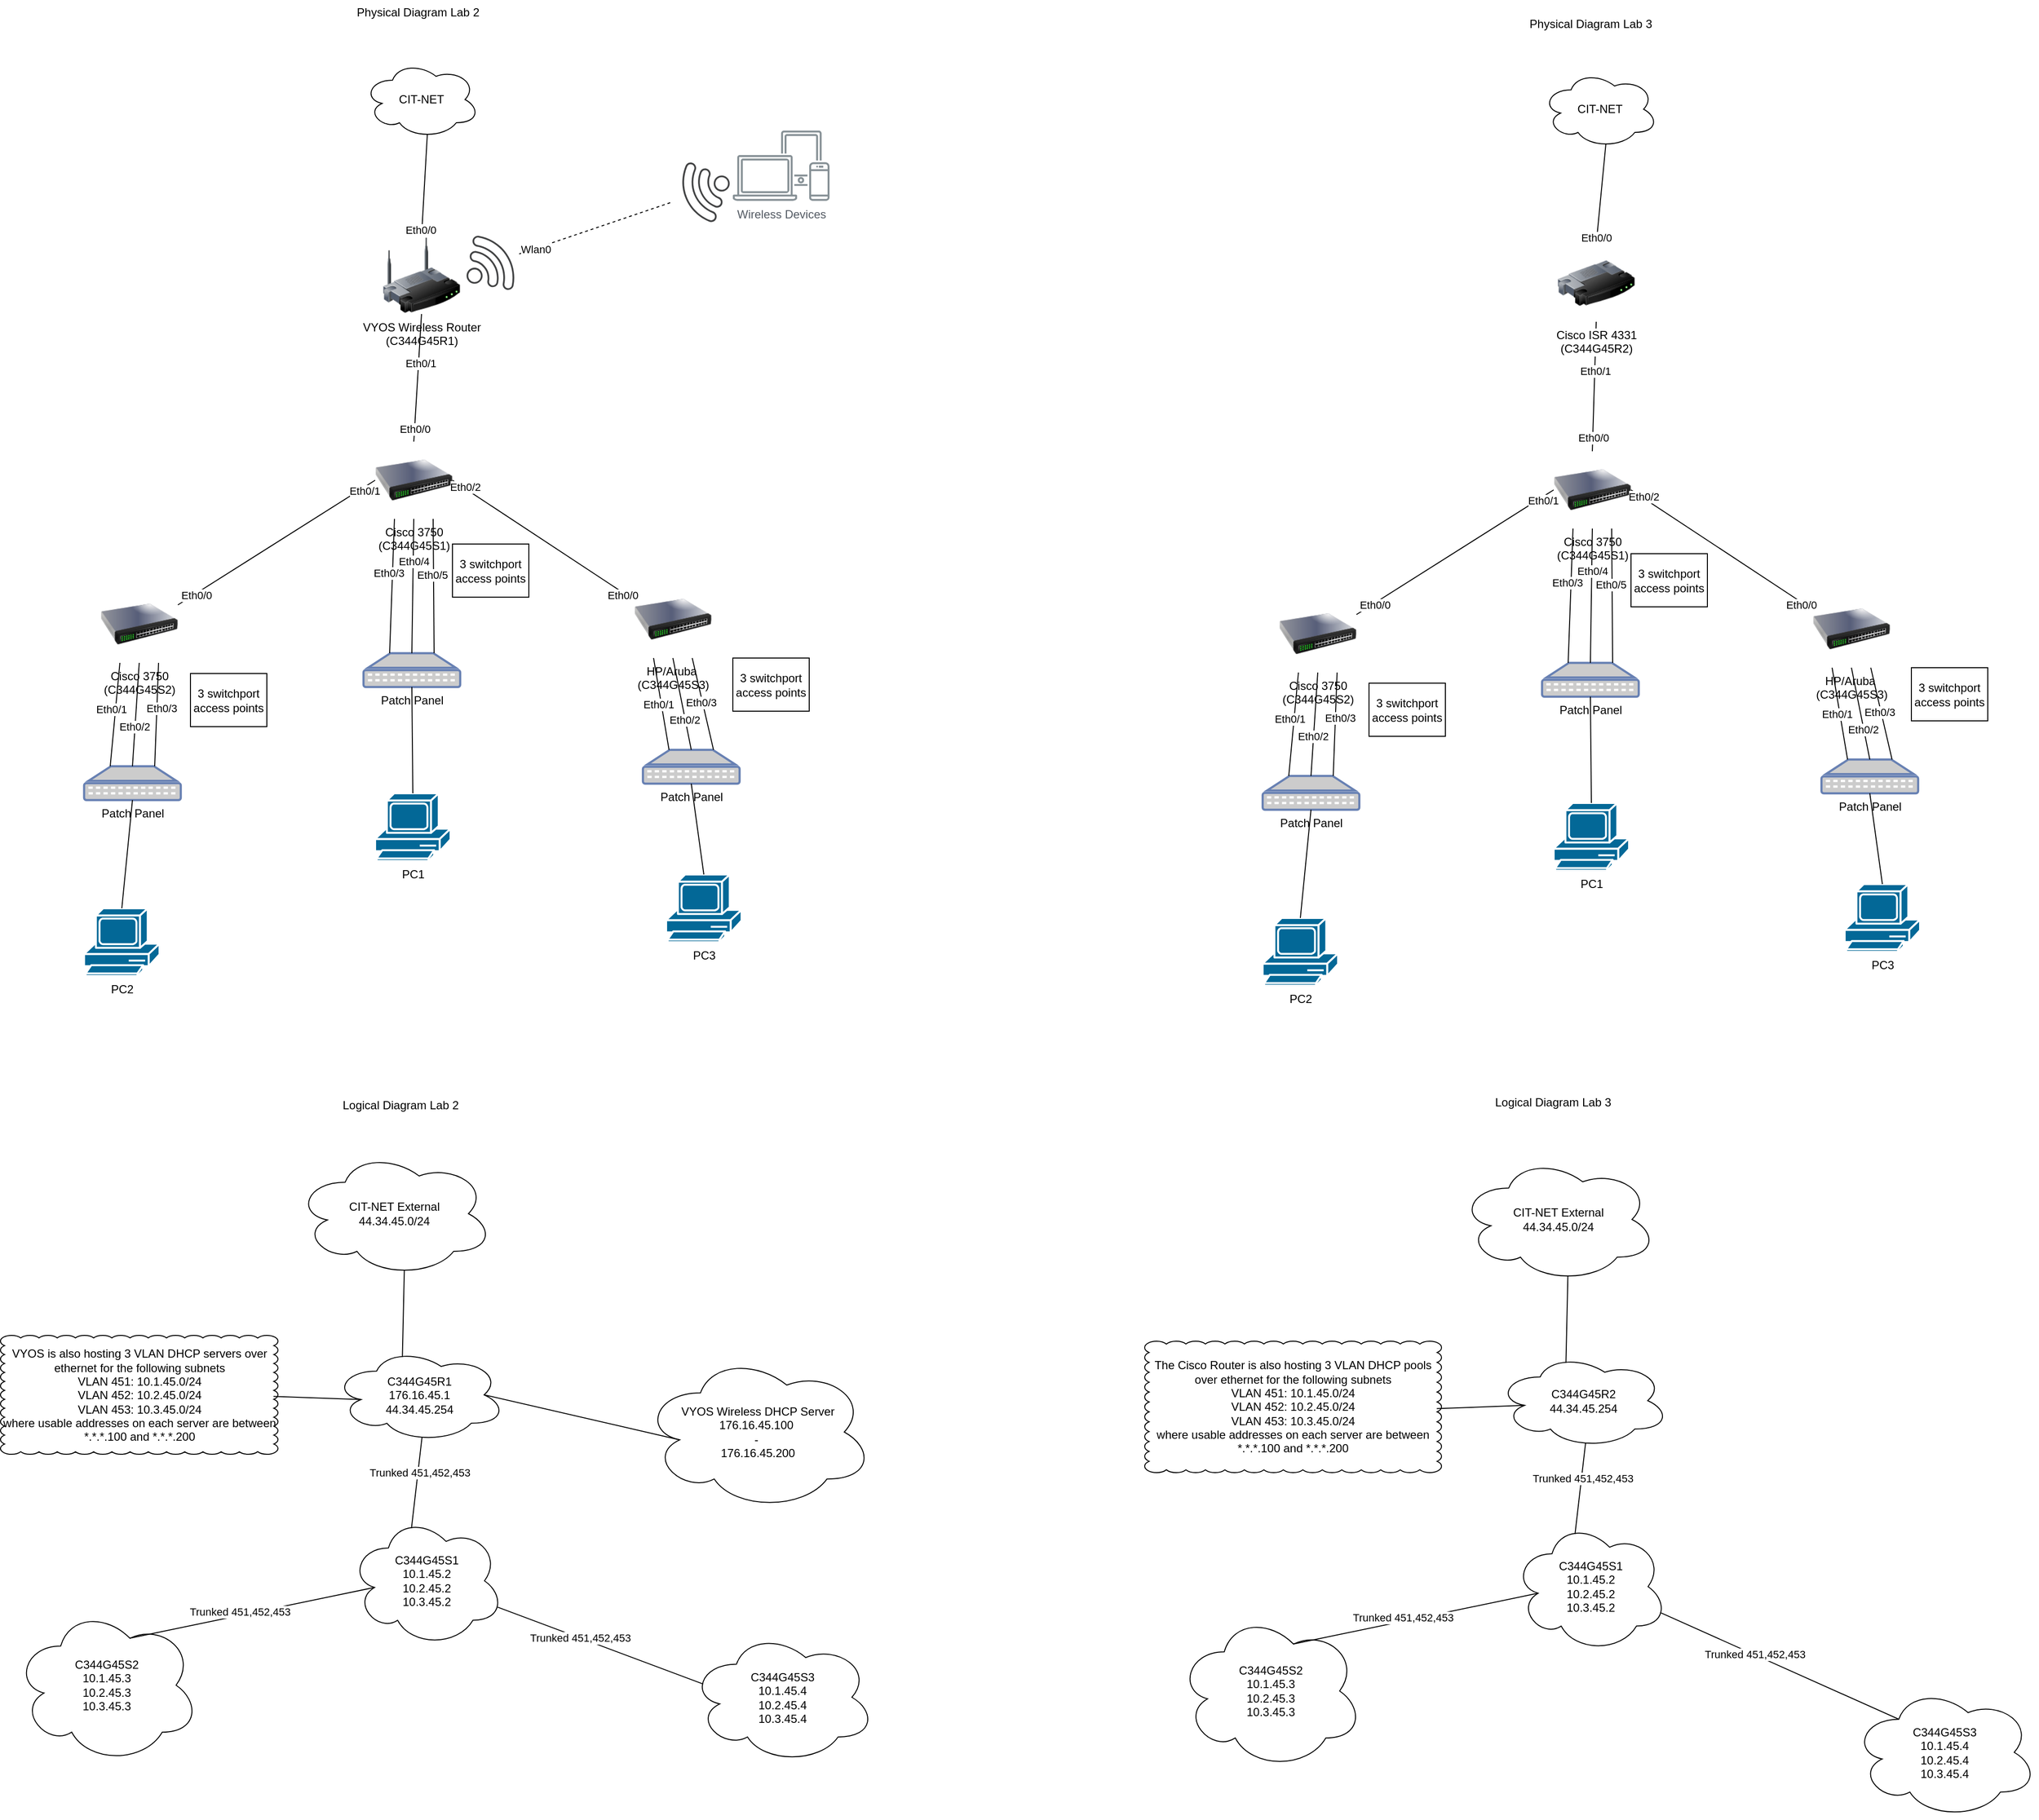 <mxfile version="26.0.16">
  <diagram name="Page-1" id="vCJ1SuQY2YfiyzVbhze-">
    <mxGraphModel dx="1510" dy="1059" grid="0" gridSize="10" guides="1" tooltips="1" connect="1" arrows="1" fold="1" page="0" pageScale="1" pageWidth="850" pageHeight="1100" math="0" shadow="0">
      <root>
        <mxCell id="0" />
        <mxCell id="1" parent="0" />
        <mxCell id="ZiVLXB9md4UKHXkuWraJ-1" value="Cisco 3750&lt;div&gt;(C344G45S2)&lt;/div&gt;" style="image;html=1;image=img/lib/clip_art/networking/Switch_128x128.png" vertex="1" parent="1">
          <mxGeometry x="-52" y="319" width="80" height="80" as="geometry" />
        </mxCell>
        <mxCell id="ZiVLXB9md4UKHXkuWraJ-2" value="HP/Aruba&amp;nbsp;&lt;div&gt;(C344G45S3)&lt;/div&gt;" style="image;html=1;image=img/lib/clip_art/networking/Switch_128x128.png" vertex="1" parent="1">
          <mxGeometry x="500" y="314" width="80" height="80" as="geometry" />
        </mxCell>
        <mxCell id="ZiVLXB9md4UKHXkuWraJ-3" value="Cisco 3750&lt;div&gt;(C344G45S1)&lt;/div&gt;" style="image;html=1;image=img/lib/clip_art/networking/Switch_128x128.png" vertex="1" parent="1">
          <mxGeometry x="232" y="170" width="80" height="80" as="geometry" />
        </mxCell>
        <mxCell id="ZiVLXB9md4UKHXkuWraJ-4" value="VYOS Wireless Router&lt;div&gt;(C344G45R1)&lt;/div&gt;" style="image;html=1;image=img/lib/clip_art/networking/Wireless_Router_128x128.png" vertex="1" parent="1">
          <mxGeometry x="240" y="-42" width="80" height="80" as="geometry" />
        </mxCell>
        <mxCell id="ZiVLXB9md4UKHXkuWraJ-5" value="CIT-NET" style="ellipse;shape=cloud;whiteSpace=wrap;html=1;" vertex="1" parent="1">
          <mxGeometry x="220" y="-224" width="120" height="80" as="geometry" />
        </mxCell>
        <mxCell id="ZiVLXB9md4UKHXkuWraJ-7" value="" style="endArrow=none;html=1;rounded=0;entryX=0.5;entryY=1;entryDx=0;entryDy=0;exitX=0.5;exitY=0;exitDx=0;exitDy=0;" edge="1" parent="1" source="ZiVLXB9md4UKHXkuWraJ-3" target="ZiVLXB9md4UKHXkuWraJ-4">
          <mxGeometry width="50" height="50" relative="1" as="geometry">
            <mxPoint x="198" y="247" as="sourcePoint" />
            <mxPoint x="248" y="197" as="targetPoint" />
          </mxGeometry>
        </mxCell>
        <mxCell id="ZiVLXB9md4UKHXkuWraJ-12" value="Eth0/1" style="edgeLabel;html=1;align=center;verticalAlign=middle;resizable=0;points=[];" vertex="1" connectable="0" parent="ZiVLXB9md4UKHXkuWraJ-7">
          <mxGeometry x="0.612" y="1" relative="1" as="geometry">
            <mxPoint x="1" y="25" as="offset" />
          </mxGeometry>
        </mxCell>
        <mxCell id="ZiVLXB9md4UKHXkuWraJ-15" value="Eth0/0" style="edgeLabel;html=1;align=center;verticalAlign=middle;resizable=0;points=[];" vertex="1" connectable="0" parent="ZiVLXB9md4UKHXkuWraJ-7">
          <mxGeometry x="-0.793" relative="1" as="geometry">
            <mxPoint as="offset" />
          </mxGeometry>
        </mxCell>
        <mxCell id="ZiVLXB9md4UKHXkuWraJ-9" value="" style="endArrow=none;html=1;rounded=0;entryX=0.55;entryY=0.95;entryDx=0;entryDy=0;entryPerimeter=0;exitX=0.5;exitY=0;exitDx=0;exitDy=0;" edge="1" parent="1" source="ZiVLXB9md4UKHXkuWraJ-4" target="ZiVLXB9md4UKHXkuWraJ-5">
          <mxGeometry width="50" height="50" relative="1" as="geometry">
            <mxPoint x="227" y="-98" as="sourcePoint" />
            <mxPoint x="277" y="-148" as="targetPoint" />
          </mxGeometry>
        </mxCell>
        <mxCell id="ZiVLXB9md4UKHXkuWraJ-11" value="Eth0/0" style="edgeLabel;html=1;align=center;verticalAlign=middle;resizable=0;points=[];" vertex="1" connectable="0" parent="ZiVLXB9md4UKHXkuWraJ-9">
          <mxGeometry x="-0.743" y="3" relative="1" as="geometry">
            <mxPoint x="1" y="6" as="offset" />
          </mxGeometry>
        </mxCell>
        <mxCell id="ZiVLXB9md4UKHXkuWraJ-13" value="" style="endArrow=none;html=1;rounded=0;exitX=1;exitY=0.25;exitDx=0;exitDy=0;entryX=0;entryY=0.5;entryDx=0;entryDy=0;" edge="1" parent="1" source="ZiVLXB9md4UKHXkuWraJ-1" target="ZiVLXB9md4UKHXkuWraJ-3">
          <mxGeometry width="50" height="50" relative="1" as="geometry">
            <mxPoint x="198" y="276" as="sourcePoint" />
            <mxPoint x="166" y="236" as="targetPoint" />
          </mxGeometry>
        </mxCell>
        <mxCell id="ZiVLXB9md4UKHXkuWraJ-16" value="Eth0/1" style="edgeLabel;html=1;align=center;verticalAlign=middle;resizable=0;points=[];" vertex="1" connectable="0" parent="ZiVLXB9md4UKHXkuWraJ-13">
          <mxGeometry x="0.871" y="-3" relative="1" as="geometry">
            <mxPoint as="offset" />
          </mxGeometry>
        </mxCell>
        <mxCell id="ZiVLXB9md4UKHXkuWraJ-18" value="Eth0/0" style="edgeLabel;html=1;align=center;verticalAlign=middle;resizable=0;points=[];" vertex="1" connectable="0" parent="ZiVLXB9md4UKHXkuWraJ-13">
          <mxGeometry x="-0.821" y="-1" relative="1" as="geometry">
            <mxPoint as="offset" />
          </mxGeometry>
        </mxCell>
        <mxCell id="ZiVLXB9md4UKHXkuWraJ-14" value="" style="endArrow=none;html=1;rounded=0;exitX=1;exitY=0.5;exitDx=0;exitDy=0;entryX=0;entryY=0.25;entryDx=0;entryDy=0;" edge="1" parent="1" source="ZiVLXB9md4UKHXkuWraJ-3" target="ZiVLXB9md4UKHXkuWraJ-2">
          <mxGeometry width="50" height="50" relative="1" as="geometry">
            <mxPoint x="423" y="329" as="sourcePoint" />
            <mxPoint x="473" y="279" as="targetPoint" />
          </mxGeometry>
        </mxCell>
        <mxCell id="ZiVLXB9md4UKHXkuWraJ-17" value="Eth0/2" style="edgeLabel;html=1;align=center;verticalAlign=middle;resizable=0;points=[];" vertex="1" connectable="0" parent="ZiVLXB9md4UKHXkuWraJ-14">
          <mxGeometry x="-0.87" y="1" relative="1" as="geometry">
            <mxPoint as="offset" />
          </mxGeometry>
        </mxCell>
        <mxCell id="ZiVLXB9md4UKHXkuWraJ-19" value="Eth0/0" style="edgeLabel;html=1;align=center;verticalAlign=middle;resizable=0;points=[];" vertex="1" connectable="0" parent="ZiVLXB9md4UKHXkuWraJ-14">
          <mxGeometry x="0.889" y="-3" relative="1" as="geometry">
            <mxPoint y="-1" as="offset" />
          </mxGeometry>
        </mxCell>
        <mxCell id="ZiVLXB9md4UKHXkuWraJ-20" value="PC1" style="shape=mxgraph.cisco.computers_and_peripherals.pc;html=1;pointerEvents=1;dashed=0;fillColor=#036897;strokeColor=#ffffff;strokeWidth=2;verticalLabelPosition=bottom;verticalAlign=top;align=center;outlineConnect=0;" vertex="1" parent="1">
          <mxGeometry x="232" y="534" width="78" height="70" as="geometry" />
        </mxCell>
        <mxCell id="ZiVLXB9md4UKHXkuWraJ-21" value="PC2" style="shape=mxgraph.cisco.computers_and_peripherals.pc;html=1;pointerEvents=1;dashed=0;fillColor=#036897;strokeColor=#ffffff;strokeWidth=2;verticalLabelPosition=bottom;verticalAlign=top;align=center;outlineConnect=0;" vertex="1" parent="1">
          <mxGeometry x="-69" y="653" width="78" height="70" as="geometry" />
        </mxCell>
        <mxCell id="ZiVLXB9md4UKHXkuWraJ-22" value="PC3" style="shape=mxgraph.cisco.computers_and_peripherals.pc;html=1;pointerEvents=1;dashed=0;fillColor=#036897;strokeColor=#ffffff;strokeWidth=2;verticalLabelPosition=bottom;verticalAlign=top;align=center;outlineConnect=0;" vertex="1" parent="1">
          <mxGeometry x="533" y="618" width="78" height="70" as="geometry" />
        </mxCell>
        <mxCell id="ZiVLXB9md4UKHXkuWraJ-30" value="Wireless Devices" style="sketch=0;outlineConnect=0;gradientColor=none;fontColor=#545B64;strokeColor=none;fillColor=#879196;dashed=0;verticalLabelPosition=bottom;verticalAlign=top;align=center;html=1;fontSize=12;fontStyle=0;aspect=fixed;shape=mxgraph.aws4.illustration_devices;pointerEvents=1" vertex="1" parent="1">
          <mxGeometry x="602" y="-152" width="100" height="73" as="geometry" />
        </mxCell>
        <mxCell id="ZiVLXB9md4UKHXkuWraJ-32" value="" style="sketch=0;pointerEvents=1;shadow=0;dashed=0;html=1;strokeColor=none;fillColor=#434445;aspect=fixed;labelPosition=center;verticalLabelPosition=bottom;verticalAlign=top;align=center;outlineConnect=0;shape=mxgraph.vvd.wi_fi;rotation=10;" vertex="1" parent="1">
          <mxGeometry x="329" y="-40" width="50" height="50" as="geometry" />
        </mxCell>
        <mxCell id="ZiVLXB9md4UKHXkuWraJ-34" value="" style="sketch=0;pointerEvents=1;shadow=0;dashed=0;html=1;strokeColor=none;fillColor=#434445;aspect=fixed;labelPosition=center;verticalLabelPosition=bottom;verticalAlign=top;align=center;outlineConnect=0;shape=mxgraph.vvd.wi_fi;rotation=-158;" vertex="1" parent="1">
          <mxGeometry x="544" y="-113" width="50" height="50" as="geometry" />
        </mxCell>
        <mxCell id="ZiVLXB9md4UKHXkuWraJ-35" value="" style="endArrow=none;dashed=1;html=1;rounded=0;" edge="1" parent="1" source="ZiVLXB9md4UKHXkuWraJ-32" target="ZiVLXB9md4UKHXkuWraJ-34">
          <mxGeometry width="50" height="50" relative="1" as="geometry">
            <mxPoint x="430" y="18" as="sourcePoint" />
            <mxPoint x="480" y="-32" as="targetPoint" />
          </mxGeometry>
        </mxCell>
        <mxCell id="ZiVLXB9md4UKHXkuWraJ-36" value="Wlan0" style="edgeLabel;html=1;align=center;verticalAlign=middle;resizable=0;points=[];" vertex="1" connectable="0" parent="ZiVLXB9md4UKHXkuWraJ-35">
          <mxGeometry x="-0.669" y="-4" relative="1" as="geometry">
            <mxPoint x="-11" as="offset" />
          </mxGeometry>
        </mxCell>
        <mxCell id="ZiVLXB9md4UKHXkuWraJ-71" value="Physical Diagram Lab 2" style="text;html=1;align=center;verticalAlign=middle;resizable=0;points=[];autosize=1;strokeColor=none;fillColor=none;" vertex="1" parent="1">
          <mxGeometry x="203" y="-287" width="145" height="26" as="geometry" />
        </mxCell>
        <mxCell id="ZiVLXB9md4UKHXkuWraJ-73" value="Logical Diagram Lab 2" style="text;html=1;align=center;verticalAlign=middle;resizable=0;points=[];autosize=1;strokeColor=none;fillColor=none;" vertex="1" parent="1">
          <mxGeometry x="189" y="844" width="138" height="26" as="geometry" />
        </mxCell>
        <mxCell id="ZiVLXB9md4UKHXkuWraJ-74" value="Logical Diagram Lab 3" style="text;html=1;align=center;verticalAlign=middle;resizable=0;points=[];autosize=1;strokeColor=none;fillColor=none;" vertex="1" parent="1">
          <mxGeometry x="1381" y="841" width="138" height="26" as="geometry" />
        </mxCell>
        <mxCell id="ZiVLXB9md4UKHXkuWraJ-75" value="CIT-NET External&lt;div&gt;44.34.45.0/24&lt;/div&gt;" style="ellipse;shape=cloud;whiteSpace=wrap;html=1;" vertex="1" parent="1">
          <mxGeometry x="150" y="904" width="204" height="130" as="geometry" />
        </mxCell>
        <mxCell id="ZiVLXB9md4UKHXkuWraJ-76" value="C344G45R1&lt;br&gt;&lt;div&gt;176.16.45.1&lt;/div&gt;&lt;div&gt;44.34.45.254&lt;/div&gt;" style="ellipse;shape=cloud;whiteSpace=wrap;html=1;" vertex="1" parent="1">
          <mxGeometry x="189" y="1107.5" width="178" height="98" as="geometry" />
        </mxCell>
        <mxCell id="ZiVLXB9md4UKHXkuWraJ-78" value="" style="endArrow=none;html=1;rounded=0;entryX=0.55;entryY=0.95;entryDx=0;entryDy=0;entryPerimeter=0;exitX=0.4;exitY=0.1;exitDx=0;exitDy=0;exitPerimeter=0;" edge="1" parent="1" source="ZiVLXB9md4UKHXkuWraJ-76" target="ZiVLXB9md4UKHXkuWraJ-75">
          <mxGeometry width="50" height="50" relative="1" as="geometry">
            <mxPoint x="293" y="1183" as="sourcePoint" />
            <mxPoint x="343" y="1133" as="targetPoint" />
          </mxGeometry>
        </mxCell>
        <mxCell id="ZiVLXB9md4UKHXkuWraJ-79" value="VYOS Wireless DHCP Server&lt;div&gt;176.16.45.100&amp;nbsp;&lt;/div&gt;&lt;div&gt;-&amp;nbsp;&lt;/div&gt;&lt;div&gt;176.16.45.200&lt;/div&gt;" style="ellipse;shape=cloud;whiteSpace=wrap;html=1;" vertex="1" parent="1">
          <mxGeometry x="509" y="1114" width="238" height="162" as="geometry" />
        </mxCell>
        <mxCell id="ZiVLXB9md4UKHXkuWraJ-80" value="" style="endArrow=none;html=1;rounded=0;entryX=0.16;entryY=0.55;entryDx=0;entryDy=0;entryPerimeter=0;exitX=0.875;exitY=0.5;exitDx=0;exitDy=0;exitPerimeter=0;" edge="1" parent="1" source="ZiVLXB9md4UKHXkuWraJ-76" target="ZiVLXB9md4UKHXkuWraJ-79">
          <mxGeometry width="50" height="50" relative="1" as="geometry">
            <mxPoint x="293" y="1210" as="sourcePoint" />
            <mxPoint x="343" y="1160" as="targetPoint" />
          </mxGeometry>
        </mxCell>
        <mxCell id="ZiVLXB9md4UKHXkuWraJ-82" value="C344G45S2&lt;div&gt;&lt;div&gt;10.1.45.3&lt;/div&gt;&lt;div&gt;10.2.45.3&lt;/div&gt;&lt;div&gt;10.3.45.3&lt;/div&gt;&lt;/div&gt;" style="ellipse;shape=cloud;whiteSpace=wrap;html=1;" vertex="1" parent="1">
          <mxGeometry x="-141" y="1376" width="191" height="162" as="geometry" />
        </mxCell>
        <mxCell id="ZiVLXB9md4UKHXkuWraJ-83" value="C344G45S1&lt;div&gt;10.1.45.2&lt;/div&gt;&lt;div&gt;10.2.45.2&lt;/div&gt;&lt;div&gt;10.3.45.2&lt;/div&gt;" style="ellipse;shape=cloud;whiteSpace=wrap;html=1;" vertex="1" parent="1">
          <mxGeometry x="206" y="1281" width="159" height="136" as="geometry" />
        </mxCell>
        <mxCell id="ZiVLXB9md4UKHXkuWraJ-84" value="C344G45S3&lt;div&gt;&lt;div&gt;10.1.45.4&lt;/div&gt;&lt;div&gt;10.2.45.4&lt;/div&gt;&lt;div&gt;10.3.45.4&lt;/div&gt;&lt;/div&gt;" style="ellipse;shape=cloud;whiteSpace=wrap;html=1;" vertex="1" parent="1">
          <mxGeometry x="558" y="1401" width="191" height="137" as="geometry" />
        </mxCell>
        <mxCell id="ZiVLXB9md4UKHXkuWraJ-85" value="" style="endArrow=none;html=1;rounded=0;exitX=0.625;exitY=0.2;exitDx=0;exitDy=0;exitPerimeter=0;entryX=0.16;entryY=0.55;entryDx=0;entryDy=0;entryPerimeter=0;" edge="1" parent="1" source="ZiVLXB9md4UKHXkuWraJ-82" target="ZiVLXB9md4UKHXkuWraJ-83">
          <mxGeometry width="50" height="50" relative="1" as="geometry">
            <mxPoint x="195" y="1282" as="sourcePoint" />
            <mxPoint x="245" y="1232" as="targetPoint" />
          </mxGeometry>
        </mxCell>
        <mxCell id="ZiVLXB9md4UKHXkuWraJ-95" value="Trunked 451,452,453" style="edgeLabel;html=1;align=center;verticalAlign=middle;resizable=0;points=[];" vertex="1" connectable="0" parent="ZiVLXB9md4UKHXkuWraJ-85">
          <mxGeometry x="-0.099" y="4" relative="1" as="geometry">
            <mxPoint as="offset" />
          </mxGeometry>
        </mxCell>
        <mxCell id="ZiVLXB9md4UKHXkuWraJ-86" value="" style="endArrow=none;html=1;rounded=0;entryX=0.514;entryY=0.949;entryDx=0;entryDy=0;entryPerimeter=0;exitX=0.4;exitY=0.1;exitDx=0;exitDy=0;exitPerimeter=0;" edge="1" parent="1" source="ZiVLXB9md4UKHXkuWraJ-83" target="ZiVLXB9md4UKHXkuWraJ-76">
          <mxGeometry width="50" height="50" relative="1" as="geometry">
            <mxPoint x="195" y="1282" as="sourcePoint" />
            <mxPoint x="245" y="1232" as="targetPoint" />
          </mxGeometry>
        </mxCell>
        <mxCell id="ZiVLXB9md4UKHXkuWraJ-97" value="Trunked 451,452,453" style="edgeLabel;html=1;align=center;verticalAlign=middle;resizable=0;points=[];" vertex="1" connectable="0" parent="ZiVLXB9md4UKHXkuWraJ-86">
          <mxGeometry x="0.225" y="-1" relative="1" as="geometry">
            <mxPoint as="offset" />
          </mxGeometry>
        </mxCell>
        <mxCell id="ZiVLXB9md4UKHXkuWraJ-87" value="" style="endArrow=none;html=1;rounded=0;exitX=0.96;exitY=0.7;exitDx=0;exitDy=0;exitPerimeter=0;entryX=0.07;entryY=0.4;entryDx=0;entryDy=0;entryPerimeter=0;" edge="1" parent="1" source="ZiVLXB9md4UKHXkuWraJ-83" target="ZiVLXB9md4UKHXkuWraJ-84">
          <mxGeometry width="50" height="50" relative="1" as="geometry">
            <mxPoint x="195" y="1282" as="sourcePoint" />
            <mxPoint x="245" y="1232" as="targetPoint" />
          </mxGeometry>
        </mxCell>
        <mxCell id="ZiVLXB9md4UKHXkuWraJ-96" value="Trunked 451,452,453" style="edgeLabel;html=1;align=center;verticalAlign=middle;resizable=0;points=[];" vertex="1" connectable="0" parent="ZiVLXB9md4UKHXkuWraJ-87">
          <mxGeometry x="-0.3" y="2" relative="1" as="geometry">
            <mxPoint x="10" y="6" as="offset" />
          </mxGeometry>
        </mxCell>
        <mxCell id="ZiVLXB9md4UKHXkuWraJ-89" value="VYOS is also hosting 3 VLAN DHCP servers over ethernet for the following subnets&lt;div&gt;VLAN 451: 10.1.45.0/24&lt;/div&gt;&lt;div&gt;VLAN 452: 10.2.45.0/24&lt;/div&gt;&lt;div&gt;VLAN 453: 10.3.45.0/24&lt;/div&gt;&lt;div&gt;where usable addresses on each server are between *.*.*.100 and *.*.*.200&lt;/div&gt;" style="whiteSpace=wrap;html=1;shape=mxgraph.basic.cloud_rect" vertex="1" parent="1">
          <mxGeometry x="-155.5" y="1095" width="287" height="123" as="geometry" />
        </mxCell>
        <mxCell id="ZiVLXB9md4UKHXkuWraJ-94" value="" style="endArrow=none;html=1;rounded=0;exitX=0.984;exitY=0.513;exitDx=0;exitDy=0;exitPerimeter=0;entryX=0.16;entryY=0.55;entryDx=0;entryDy=0;entryPerimeter=0;" edge="1" parent="1" source="ZiVLXB9md4UKHXkuWraJ-89" target="ZiVLXB9md4UKHXkuWraJ-76">
          <mxGeometry width="50" height="50" relative="1" as="geometry">
            <mxPoint x="141" y="1208" as="sourcePoint" />
            <mxPoint x="191" y="1158" as="targetPoint" />
          </mxGeometry>
        </mxCell>
        <mxCell id="ZiVLXB9md4UKHXkuWraJ-98" value="&lt;font style=&quot;color: rgb(0, 0, 0);&quot;&gt;Patch Panel&lt;/font&gt;" style="fontColor=#0066CC;verticalAlign=top;verticalLabelPosition=bottom;labelPosition=center;align=center;html=1;outlineConnect=0;fillColor=#CCCCCC;strokeColor=#6881B3;gradientColor=none;gradientDirection=north;strokeWidth=2;shape=mxgraph.networks.patch_panel;" vertex="1" parent="1">
          <mxGeometry x="220" y="389" width="100" height="35" as="geometry" />
        </mxCell>
        <mxCell id="ZiVLXB9md4UKHXkuWraJ-99" value="" style="endArrow=none;html=1;rounded=0;entryX=0.5;entryY=0;entryDx=0;entryDy=0;entryPerimeter=0;exitX=0.5;exitY=1;exitDx=0;exitDy=0;exitPerimeter=0;" edge="1" parent="1" source="ZiVLXB9md4UKHXkuWraJ-98" target="ZiVLXB9md4UKHXkuWraJ-20">
          <mxGeometry width="50" height="50" relative="1" as="geometry">
            <mxPoint x="286" y="415" as="sourcePoint" />
            <mxPoint x="336" y="365" as="targetPoint" />
          </mxGeometry>
        </mxCell>
        <mxCell id="ZiVLXB9md4UKHXkuWraJ-100" value="" style="endArrow=none;html=1;rounded=0;entryX=0.25;entryY=1;entryDx=0;entryDy=0;exitX=0.27;exitY=0;exitDx=0;exitDy=0;exitPerimeter=0;" edge="1" parent="1" source="ZiVLXB9md4UKHXkuWraJ-98" target="ZiVLXB9md4UKHXkuWraJ-3">
          <mxGeometry width="50" height="50" relative="1" as="geometry">
            <mxPoint x="232" y="369" as="sourcePoint" />
            <mxPoint x="282" y="319" as="targetPoint" />
          </mxGeometry>
        </mxCell>
        <mxCell id="ZiVLXB9md4UKHXkuWraJ-103" value="Eth0/3" style="edgeLabel;html=1;align=center;verticalAlign=middle;resizable=0;points=[];" vertex="1" connectable="0" parent="ZiVLXB9md4UKHXkuWraJ-100">
          <mxGeometry x="0.367" y="2" relative="1" as="geometry">
            <mxPoint x="-3" y="12" as="offset" />
          </mxGeometry>
        </mxCell>
        <mxCell id="ZiVLXB9md4UKHXkuWraJ-101" value="" style="endArrow=none;html=1;rounded=0;exitX=0.5;exitY=0;exitDx=0;exitDy=0;exitPerimeter=0;entryX=0.5;entryY=1;entryDx=0;entryDy=0;" edge="1" parent="1" source="ZiVLXB9md4UKHXkuWraJ-98" target="ZiVLXB9md4UKHXkuWraJ-3">
          <mxGeometry width="50" height="50" relative="1" as="geometry">
            <mxPoint x="269.5" y="382" as="sourcePoint" />
            <mxPoint x="275" y="248" as="targetPoint" />
          </mxGeometry>
        </mxCell>
        <mxCell id="ZiVLXB9md4UKHXkuWraJ-104" value="Eth0/4" style="edgeLabel;html=1;align=center;verticalAlign=middle;resizable=0;points=[];" vertex="1" connectable="0" parent="ZiVLXB9md4UKHXkuWraJ-101">
          <mxGeometry x="0.368" relative="1" as="geometry">
            <mxPoint as="offset" />
          </mxGeometry>
        </mxCell>
        <mxCell id="ZiVLXB9md4UKHXkuWraJ-102" value="" style="endArrow=none;html=1;rounded=0;entryX=0.75;entryY=1;entryDx=0;entryDy=0;exitX=0.73;exitY=0;exitDx=0;exitDy=0;exitPerimeter=0;" edge="1" parent="1" source="ZiVLXB9md4UKHXkuWraJ-98" target="ZiVLXB9md4UKHXkuWraJ-3">
          <mxGeometry width="50" height="50" relative="1" as="geometry">
            <mxPoint x="310" y="386" as="sourcePoint" />
            <mxPoint x="315" y="247" as="targetPoint" />
          </mxGeometry>
        </mxCell>
        <mxCell id="ZiVLXB9md4UKHXkuWraJ-105" value="Eth0/5" style="edgeLabel;html=1;align=center;verticalAlign=middle;resizable=0;points=[];" vertex="1" connectable="0" parent="ZiVLXB9md4UKHXkuWraJ-102">
          <mxGeometry x="0.167" y="2" relative="1" as="geometry">
            <mxPoint as="offset" />
          </mxGeometry>
        </mxCell>
        <mxCell id="ZiVLXB9md4UKHXkuWraJ-106" value="3 switchport access points" style="rounded=0;whiteSpace=wrap;html=1;" vertex="1" parent="1">
          <mxGeometry x="312" y="276" width="79" height="55" as="geometry" />
        </mxCell>
        <mxCell id="ZiVLXB9md4UKHXkuWraJ-107" value="3 switchport access points" style="rounded=0;whiteSpace=wrap;html=1;" vertex="1" parent="1">
          <mxGeometry x="602" y="394" width="79" height="55" as="geometry" />
        </mxCell>
        <mxCell id="ZiVLXB9md4UKHXkuWraJ-108" value="3 switchport access points" style="rounded=0;whiteSpace=wrap;html=1;" vertex="1" parent="1">
          <mxGeometry x="41" y="410" width="79" height="55" as="geometry" />
        </mxCell>
        <mxCell id="ZiVLXB9md4UKHXkuWraJ-110" value="&lt;font style=&quot;color: rgb(0, 0, 0);&quot;&gt;Patch Panel&lt;/font&gt;" style="fontColor=#0066CC;verticalAlign=top;verticalLabelPosition=bottom;labelPosition=center;align=center;html=1;outlineConnect=0;fillColor=#CCCCCC;strokeColor=#6881B3;gradientColor=none;gradientDirection=north;strokeWidth=2;shape=mxgraph.networks.patch_panel;" vertex="1" parent="1">
          <mxGeometry x="-69" y="506" width="100" height="35" as="geometry" />
        </mxCell>
        <mxCell id="ZiVLXB9md4UKHXkuWraJ-111" value="&lt;font style=&quot;color: rgb(0, 0, 0);&quot;&gt;Patch Panel&lt;/font&gt;" style="fontColor=#0066CC;verticalAlign=top;verticalLabelPosition=bottom;labelPosition=center;align=center;html=1;outlineConnect=0;fillColor=#CCCCCC;strokeColor=#6881B3;gradientColor=none;gradientDirection=north;strokeWidth=2;shape=mxgraph.networks.patch_panel;" vertex="1" parent="1">
          <mxGeometry x="509" y="489" width="100" height="35" as="geometry" />
        </mxCell>
        <mxCell id="ZiVLXB9md4UKHXkuWraJ-112" value="" style="endArrow=none;html=1;rounded=0;entryX=0.27;entryY=0;entryDx=0;entryDy=0;entryPerimeter=0;exitX=0.25;exitY=1;exitDx=0;exitDy=0;" edge="1" parent="1" source="ZiVLXB9md4UKHXkuWraJ-1" target="ZiVLXB9md4UKHXkuWraJ-110">
          <mxGeometry width="50" height="50" relative="1" as="geometry">
            <mxPoint x="-27" y="400" as="sourcePoint" />
            <mxPoint x="332" y="409" as="targetPoint" />
          </mxGeometry>
        </mxCell>
        <mxCell id="ZiVLXB9md4UKHXkuWraJ-116" value="Eth0/1" style="edgeLabel;html=1;align=center;verticalAlign=middle;resizable=0;points=[];" vertex="1" connectable="0" parent="ZiVLXB9md4UKHXkuWraJ-112">
          <mxGeometry x="0.163" y="-2" relative="1" as="geometry">
            <mxPoint x="-1" y="-14" as="offset" />
          </mxGeometry>
        </mxCell>
        <mxCell id="ZiVLXB9md4UKHXkuWraJ-114" value="" style="endArrow=none;html=1;rounded=0;entryX=0.5;entryY=0;entryDx=0;entryDy=0;entryPerimeter=0;exitX=0.5;exitY=1;exitDx=0;exitDy=0;" edge="1" parent="1" source="ZiVLXB9md4UKHXkuWraJ-1" target="ZiVLXB9md4UKHXkuWraJ-110">
          <mxGeometry width="50" height="50" relative="1" as="geometry">
            <mxPoint x="-22" y="409" as="sourcePoint" />
            <mxPoint x="-32" y="516" as="targetPoint" />
          </mxGeometry>
        </mxCell>
        <mxCell id="ZiVLXB9md4UKHXkuWraJ-117" value="Eth0/2" style="edgeLabel;html=1;align=center;verticalAlign=middle;resizable=0;points=[];" vertex="1" connectable="0" parent="ZiVLXB9md4UKHXkuWraJ-114">
          <mxGeometry x="0.221" y="-1" relative="1" as="geometry">
            <mxPoint as="offset" />
          </mxGeometry>
        </mxCell>
        <mxCell id="ZiVLXB9md4UKHXkuWraJ-115" value="" style="endArrow=none;html=1;rounded=0;entryX=0.73;entryY=0;entryDx=0;entryDy=0;entryPerimeter=0;exitX=0.75;exitY=1;exitDx=0;exitDy=0;" edge="1" parent="1" source="ZiVLXB9md4UKHXkuWraJ-1" target="ZiVLXB9md4UKHXkuWraJ-110">
          <mxGeometry width="50" height="50" relative="1" as="geometry">
            <mxPoint x="16" y="417" as="sourcePoint" />
            <mxPoint x="6" y="524" as="targetPoint" />
          </mxGeometry>
        </mxCell>
        <mxCell id="ZiVLXB9md4UKHXkuWraJ-118" value="Eth0/3" style="edgeLabel;html=1;align=center;verticalAlign=middle;resizable=0;points=[];" vertex="1" connectable="0" parent="ZiVLXB9md4UKHXkuWraJ-115">
          <mxGeometry x="-0.127" y="4" relative="1" as="geometry">
            <mxPoint as="offset" />
          </mxGeometry>
        </mxCell>
        <mxCell id="ZiVLXB9md4UKHXkuWraJ-119" value="" style="endArrow=none;html=1;rounded=0;entryX=0.5;entryY=1;entryDx=0;entryDy=0;entryPerimeter=0;exitX=0.5;exitY=0;exitDx=0;exitDy=0;exitPerimeter=0;" edge="1" parent="1" source="ZiVLXB9md4UKHXkuWraJ-21" target="ZiVLXB9md4UKHXkuWraJ-110">
          <mxGeometry width="50" height="50" relative="1" as="geometry">
            <mxPoint x="-2" y="429" as="sourcePoint" />
            <mxPoint x="-12" y="536" as="targetPoint" />
          </mxGeometry>
        </mxCell>
        <mxCell id="ZiVLXB9md4UKHXkuWraJ-120" value="" style="endArrow=none;html=1;rounded=0;entryX=0.25;entryY=1;entryDx=0;entryDy=0;exitX=0.27;exitY=0;exitDx=0;exitDy=0;exitPerimeter=0;" edge="1" parent="1" source="ZiVLXB9md4UKHXkuWraJ-111" target="ZiVLXB9md4UKHXkuWraJ-2">
          <mxGeometry width="50" height="50" relative="1" as="geometry">
            <mxPoint x="394" y="532" as="sourcePoint" />
            <mxPoint x="444" y="482" as="targetPoint" />
          </mxGeometry>
        </mxCell>
        <mxCell id="ZiVLXB9md4UKHXkuWraJ-123" value="Eth0/1" style="edgeLabel;html=1;align=center;verticalAlign=middle;resizable=0;points=[];" vertex="1" connectable="0" parent="ZiVLXB9md4UKHXkuWraJ-120">
          <mxGeometry x="-0.078" y="2" relative="1" as="geometry">
            <mxPoint x="-2" y="-4" as="offset" />
          </mxGeometry>
        </mxCell>
        <mxCell id="ZiVLXB9md4UKHXkuWraJ-121" value="" style="endArrow=none;html=1;rounded=0;entryX=0.5;entryY=1;entryDx=0;entryDy=0;exitX=0.5;exitY=0;exitDx=0;exitDy=0;exitPerimeter=0;" edge="1" parent="1" source="ZiVLXB9md4UKHXkuWraJ-111" target="ZiVLXB9md4UKHXkuWraJ-2">
          <mxGeometry width="50" height="50" relative="1" as="geometry">
            <mxPoint x="394" y="532" as="sourcePoint" />
            <mxPoint x="444" y="482" as="targetPoint" />
          </mxGeometry>
        </mxCell>
        <mxCell id="ZiVLXB9md4UKHXkuWraJ-124" value="Eth0/2" style="edgeLabel;html=1;align=center;verticalAlign=middle;resizable=0;points=[];" vertex="1" connectable="0" parent="ZiVLXB9md4UKHXkuWraJ-121">
          <mxGeometry x="-0.52" y="1" relative="1" as="geometry">
            <mxPoint x="-2" y="-8" as="offset" />
          </mxGeometry>
        </mxCell>
        <mxCell id="ZiVLXB9md4UKHXkuWraJ-122" value="" style="endArrow=none;html=1;rounded=0;entryX=0.75;entryY=1;entryDx=0;entryDy=0;exitX=0.73;exitY=0;exitDx=0;exitDy=0;exitPerimeter=0;" edge="1" parent="1" source="ZiVLXB9md4UKHXkuWraJ-111" target="ZiVLXB9md4UKHXkuWraJ-2">
          <mxGeometry width="50" height="50" relative="1" as="geometry">
            <mxPoint x="394" y="532" as="sourcePoint" />
            <mxPoint x="444" y="482" as="targetPoint" />
          </mxGeometry>
        </mxCell>
        <mxCell id="ZiVLXB9md4UKHXkuWraJ-125" value="Eth0/3" style="edgeLabel;html=1;align=center;verticalAlign=middle;resizable=0;points=[];" vertex="1" connectable="0" parent="ZiVLXB9md4UKHXkuWraJ-122">
          <mxGeometry x="0.041" y="2" relative="1" as="geometry">
            <mxPoint as="offset" />
          </mxGeometry>
        </mxCell>
        <mxCell id="ZiVLXB9md4UKHXkuWraJ-126" value="" style="endArrow=none;html=1;rounded=0;exitX=0.5;exitY=1;exitDx=0;exitDy=0;exitPerimeter=0;entryX=0.5;entryY=0;entryDx=0;entryDy=0;entryPerimeter=0;" edge="1" parent="1" source="ZiVLXB9md4UKHXkuWraJ-111" target="ZiVLXB9md4UKHXkuWraJ-22">
          <mxGeometry width="50" height="50" relative="1" as="geometry">
            <mxPoint x="394" y="581" as="sourcePoint" />
            <mxPoint x="444" y="531" as="targetPoint" />
          </mxGeometry>
        </mxCell>
        <mxCell id="ZiVLXB9md4UKHXkuWraJ-127" value="Cisco 3750&lt;div&gt;(C344G45S2)&lt;/div&gt;" style="image;html=1;image=img/lib/clip_art/networking/Switch_128x128.png" vertex="1" parent="1">
          <mxGeometry x="1167" y="329" width="80" height="80" as="geometry" />
        </mxCell>
        <mxCell id="ZiVLXB9md4UKHXkuWraJ-128" value="HP/Aruba&amp;nbsp;&lt;div&gt;(C344G45S3)&lt;/div&gt;" style="image;html=1;image=img/lib/clip_art/networking/Switch_128x128.png" vertex="1" parent="1">
          <mxGeometry x="1719" y="324" width="80" height="80" as="geometry" />
        </mxCell>
        <mxCell id="ZiVLXB9md4UKHXkuWraJ-129" value="Cisco 3750&lt;div&gt;(C344G45S1)&lt;/div&gt;" style="image;html=1;image=img/lib/clip_art/networking/Switch_128x128.png" vertex="1" parent="1">
          <mxGeometry x="1451" y="180" width="80" height="80" as="geometry" />
        </mxCell>
        <mxCell id="ZiVLXB9md4UKHXkuWraJ-131" value="CIT-NET" style="ellipse;shape=cloud;whiteSpace=wrap;html=1;" vertex="1" parent="1">
          <mxGeometry x="1439" y="-214" width="120" height="80" as="geometry" />
        </mxCell>
        <mxCell id="ZiVLXB9md4UKHXkuWraJ-132" value="" style="endArrow=none;html=1;rounded=0;entryX=0.5;entryY=1;entryDx=0;entryDy=0;exitX=0.5;exitY=0;exitDx=0;exitDy=0;" edge="1" parent="1" source="ZiVLXB9md4UKHXkuWraJ-129" target="ZiVLXB9md4UKHXkuWraJ-178">
          <mxGeometry width="50" height="50" relative="1" as="geometry">
            <mxPoint x="1417" y="257" as="sourcePoint" />
            <mxPoint x="1467" y="207" as="targetPoint" />
          </mxGeometry>
        </mxCell>
        <mxCell id="ZiVLXB9md4UKHXkuWraJ-133" value="Eth0/1" style="edgeLabel;html=1;align=center;verticalAlign=middle;resizable=0;points=[];" vertex="1" connectable="0" parent="ZiVLXB9md4UKHXkuWraJ-132">
          <mxGeometry x="0.612" y="1" relative="1" as="geometry">
            <mxPoint x="1" y="25" as="offset" />
          </mxGeometry>
        </mxCell>
        <mxCell id="ZiVLXB9md4UKHXkuWraJ-134" value="Eth0/0" style="edgeLabel;html=1;align=center;verticalAlign=middle;resizable=0;points=[];" vertex="1" connectable="0" parent="ZiVLXB9md4UKHXkuWraJ-132">
          <mxGeometry x="-0.793" relative="1" as="geometry">
            <mxPoint as="offset" />
          </mxGeometry>
        </mxCell>
        <mxCell id="ZiVLXB9md4UKHXkuWraJ-135" value="" style="endArrow=none;html=1;rounded=0;entryX=0.55;entryY=0.95;entryDx=0;entryDy=0;entryPerimeter=0;exitX=0.5;exitY=0;exitDx=0;exitDy=0;" edge="1" parent="1" source="ZiVLXB9md4UKHXkuWraJ-178" target="ZiVLXB9md4UKHXkuWraJ-131">
          <mxGeometry width="50" height="50" relative="1" as="geometry">
            <mxPoint x="1446" y="-88" as="sourcePoint" />
            <mxPoint x="1496" y="-138" as="targetPoint" />
          </mxGeometry>
        </mxCell>
        <mxCell id="ZiVLXB9md4UKHXkuWraJ-136" value="Eth0/0" style="edgeLabel;html=1;align=center;verticalAlign=middle;resizable=0;points=[];" vertex="1" connectable="0" parent="ZiVLXB9md4UKHXkuWraJ-135">
          <mxGeometry x="-0.743" y="3" relative="1" as="geometry">
            <mxPoint x="1" y="6" as="offset" />
          </mxGeometry>
        </mxCell>
        <mxCell id="ZiVLXB9md4UKHXkuWraJ-137" value="" style="endArrow=none;html=1;rounded=0;exitX=1;exitY=0.25;exitDx=0;exitDy=0;entryX=0;entryY=0.5;entryDx=0;entryDy=0;" edge="1" parent="1" source="ZiVLXB9md4UKHXkuWraJ-127" target="ZiVLXB9md4UKHXkuWraJ-129">
          <mxGeometry width="50" height="50" relative="1" as="geometry">
            <mxPoint x="1417" y="286" as="sourcePoint" />
            <mxPoint x="1385" y="246" as="targetPoint" />
          </mxGeometry>
        </mxCell>
        <mxCell id="ZiVLXB9md4UKHXkuWraJ-138" value="Eth0/1" style="edgeLabel;html=1;align=center;verticalAlign=middle;resizable=0;points=[];" vertex="1" connectable="0" parent="ZiVLXB9md4UKHXkuWraJ-137">
          <mxGeometry x="0.871" y="-3" relative="1" as="geometry">
            <mxPoint as="offset" />
          </mxGeometry>
        </mxCell>
        <mxCell id="ZiVLXB9md4UKHXkuWraJ-139" value="Eth0/0" style="edgeLabel;html=1;align=center;verticalAlign=middle;resizable=0;points=[];" vertex="1" connectable="0" parent="ZiVLXB9md4UKHXkuWraJ-137">
          <mxGeometry x="-0.821" y="-1" relative="1" as="geometry">
            <mxPoint as="offset" />
          </mxGeometry>
        </mxCell>
        <mxCell id="ZiVLXB9md4UKHXkuWraJ-140" value="" style="endArrow=none;html=1;rounded=0;exitX=1;exitY=0.5;exitDx=0;exitDy=0;entryX=0;entryY=0.25;entryDx=0;entryDy=0;" edge="1" parent="1" source="ZiVLXB9md4UKHXkuWraJ-129" target="ZiVLXB9md4UKHXkuWraJ-128">
          <mxGeometry width="50" height="50" relative="1" as="geometry">
            <mxPoint x="1642" y="339" as="sourcePoint" />
            <mxPoint x="1692" y="289" as="targetPoint" />
          </mxGeometry>
        </mxCell>
        <mxCell id="ZiVLXB9md4UKHXkuWraJ-141" value="Eth0/2" style="edgeLabel;html=1;align=center;verticalAlign=middle;resizable=0;points=[];" vertex="1" connectable="0" parent="ZiVLXB9md4UKHXkuWraJ-140">
          <mxGeometry x="-0.87" y="1" relative="1" as="geometry">
            <mxPoint as="offset" />
          </mxGeometry>
        </mxCell>
        <mxCell id="ZiVLXB9md4UKHXkuWraJ-142" value="Eth0/0" style="edgeLabel;html=1;align=center;verticalAlign=middle;resizable=0;points=[];" vertex="1" connectable="0" parent="ZiVLXB9md4UKHXkuWraJ-140">
          <mxGeometry x="0.889" y="-3" relative="1" as="geometry">
            <mxPoint y="-1" as="offset" />
          </mxGeometry>
        </mxCell>
        <mxCell id="ZiVLXB9md4UKHXkuWraJ-143" value="PC1" style="shape=mxgraph.cisco.computers_and_peripherals.pc;html=1;pointerEvents=1;dashed=0;fillColor=#036897;strokeColor=#ffffff;strokeWidth=2;verticalLabelPosition=bottom;verticalAlign=top;align=center;outlineConnect=0;" vertex="1" parent="1">
          <mxGeometry x="1451" y="544" width="78" height="70" as="geometry" />
        </mxCell>
        <mxCell id="ZiVLXB9md4UKHXkuWraJ-144" value="PC2" style="shape=mxgraph.cisco.computers_and_peripherals.pc;html=1;pointerEvents=1;dashed=0;fillColor=#036897;strokeColor=#ffffff;strokeWidth=2;verticalLabelPosition=bottom;verticalAlign=top;align=center;outlineConnect=0;" vertex="1" parent="1">
          <mxGeometry x="1150" y="663" width="78" height="70" as="geometry" />
        </mxCell>
        <mxCell id="ZiVLXB9md4UKHXkuWraJ-145" value="PC3" style="shape=mxgraph.cisco.computers_and_peripherals.pc;html=1;pointerEvents=1;dashed=0;fillColor=#036897;strokeColor=#ffffff;strokeWidth=2;verticalLabelPosition=bottom;verticalAlign=top;align=center;outlineConnect=0;" vertex="1" parent="1">
          <mxGeometry x="1752" y="628" width="78" height="70" as="geometry" />
        </mxCell>
        <mxCell id="ZiVLXB9md4UKHXkuWraJ-151" value="&lt;font style=&quot;color: rgb(0, 0, 0);&quot;&gt;Patch Panel&lt;/font&gt;" style="fontColor=#0066CC;verticalAlign=top;verticalLabelPosition=bottom;labelPosition=center;align=center;html=1;outlineConnect=0;fillColor=#CCCCCC;strokeColor=#6881B3;gradientColor=none;gradientDirection=north;strokeWidth=2;shape=mxgraph.networks.patch_panel;" vertex="1" parent="1">
          <mxGeometry x="1439" y="399" width="100" height="35" as="geometry" />
        </mxCell>
        <mxCell id="ZiVLXB9md4UKHXkuWraJ-152" value="" style="endArrow=none;html=1;rounded=0;entryX=0.5;entryY=0;entryDx=0;entryDy=0;entryPerimeter=0;exitX=0.5;exitY=1;exitDx=0;exitDy=0;exitPerimeter=0;" edge="1" parent="1" source="ZiVLXB9md4UKHXkuWraJ-151" target="ZiVLXB9md4UKHXkuWraJ-143">
          <mxGeometry width="50" height="50" relative="1" as="geometry">
            <mxPoint x="1505" y="425" as="sourcePoint" />
            <mxPoint x="1555" y="375" as="targetPoint" />
          </mxGeometry>
        </mxCell>
        <mxCell id="ZiVLXB9md4UKHXkuWraJ-153" value="" style="endArrow=none;html=1;rounded=0;entryX=0.25;entryY=1;entryDx=0;entryDy=0;exitX=0.27;exitY=0;exitDx=0;exitDy=0;exitPerimeter=0;" edge="1" parent="1" source="ZiVLXB9md4UKHXkuWraJ-151" target="ZiVLXB9md4UKHXkuWraJ-129">
          <mxGeometry width="50" height="50" relative="1" as="geometry">
            <mxPoint x="1451" y="379" as="sourcePoint" />
            <mxPoint x="1501" y="329" as="targetPoint" />
          </mxGeometry>
        </mxCell>
        <mxCell id="ZiVLXB9md4UKHXkuWraJ-154" value="Eth0/3" style="edgeLabel;html=1;align=center;verticalAlign=middle;resizable=0;points=[];" vertex="1" connectable="0" parent="ZiVLXB9md4UKHXkuWraJ-153">
          <mxGeometry x="0.367" y="2" relative="1" as="geometry">
            <mxPoint x="-3" y="12" as="offset" />
          </mxGeometry>
        </mxCell>
        <mxCell id="ZiVLXB9md4UKHXkuWraJ-155" value="" style="endArrow=none;html=1;rounded=0;exitX=0.5;exitY=0;exitDx=0;exitDy=0;exitPerimeter=0;entryX=0.5;entryY=1;entryDx=0;entryDy=0;" edge="1" parent="1" source="ZiVLXB9md4UKHXkuWraJ-151" target="ZiVLXB9md4UKHXkuWraJ-129">
          <mxGeometry width="50" height="50" relative="1" as="geometry">
            <mxPoint x="1488.5" y="392" as="sourcePoint" />
            <mxPoint x="1494" y="258" as="targetPoint" />
          </mxGeometry>
        </mxCell>
        <mxCell id="ZiVLXB9md4UKHXkuWraJ-156" value="Eth0/4" style="edgeLabel;html=1;align=center;verticalAlign=middle;resizable=0;points=[];" vertex="1" connectable="0" parent="ZiVLXB9md4UKHXkuWraJ-155">
          <mxGeometry x="0.368" relative="1" as="geometry">
            <mxPoint as="offset" />
          </mxGeometry>
        </mxCell>
        <mxCell id="ZiVLXB9md4UKHXkuWraJ-157" value="" style="endArrow=none;html=1;rounded=0;entryX=0.75;entryY=1;entryDx=0;entryDy=0;exitX=0.73;exitY=0;exitDx=0;exitDy=0;exitPerimeter=0;" edge="1" parent="1" source="ZiVLXB9md4UKHXkuWraJ-151" target="ZiVLXB9md4UKHXkuWraJ-129">
          <mxGeometry width="50" height="50" relative="1" as="geometry">
            <mxPoint x="1529" y="396" as="sourcePoint" />
            <mxPoint x="1534" y="257" as="targetPoint" />
          </mxGeometry>
        </mxCell>
        <mxCell id="ZiVLXB9md4UKHXkuWraJ-158" value="Eth0/5" style="edgeLabel;html=1;align=center;verticalAlign=middle;resizable=0;points=[];" vertex="1" connectable="0" parent="ZiVLXB9md4UKHXkuWraJ-157">
          <mxGeometry x="0.167" y="2" relative="1" as="geometry">
            <mxPoint as="offset" />
          </mxGeometry>
        </mxCell>
        <mxCell id="ZiVLXB9md4UKHXkuWraJ-159" value="3 switchport access points" style="rounded=0;whiteSpace=wrap;html=1;" vertex="1" parent="1">
          <mxGeometry x="1531" y="286" width="79" height="55" as="geometry" />
        </mxCell>
        <mxCell id="ZiVLXB9md4UKHXkuWraJ-160" value="3 switchport access points" style="rounded=0;whiteSpace=wrap;html=1;" vertex="1" parent="1">
          <mxGeometry x="1821" y="404" width="79" height="55" as="geometry" />
        </mxCell>
        <mxCell id="ZiVLXB9md4UKHXkuWraJ-161" value="3 switchport access points" style="rounded=0;whiteSpace=wrap;html=1;" vertex="1" parent="1">
          <mxGeometry x="1260" y="420" width="79" height="55" as="geometry" />
        </mxCell>
        <mxCell id="ZiVLXB9md4UKHXkuWraJ-162" value="&lt;font style=&quot;color: rgb(0, 0, 0);&quot;&gt;Patch Panel&lt;/font&gt;" style="fontColor=#0066CC;verticalAlign=top;verticalLabelPosition=bottom;labelPosition=center;align=center;html=1;outlineConnect=0;fillColor=#CCCCCC;strokeColor=#6881B3;gradientColor=none;gradientDirection=north;strokeWidth=2;shape=mxgraph.networks.patch_panel;" vertex="1" parent="1">
          <mxGeometry x="1150" y="516" width="100" height="35" as="geometry" />
        </mxCell>
        <mxCell id="ZiVLXB9md4UKHXkuWraJ-163" value="&lt;font style=&quot;color: rgb(0, 0, 0);&quot;&gt;Patch Panel&lt;/font&gt;" style="fontColor=#0066CC;verticalAlign=top;verticalLabelPosition=bottom;labelPosition=center;align=center;html=1;outlineConnect=0;fillColor=#CCCCCC;strokeColor=#6881B3;gradientColor=none;gradientDirection=north;strokeWidth=2;shape=mxgraph.networks.patch_panel;" vertex="1" parent="1">
          <mxGeometry x="1728" y="499" width="100" height="35" as="geometry" />
        </mxCell>
        <mxCell id="ZiVLXB9md4UKHXkuWraJ-164" value="" style="endArrow=none;html=1;rounded=0;entryX=0.27;entryY=0;entryDx=0;entryDy=0;entryPerimeter=0;exitX=0.25;exitY=1;exitDx=0;exitDy=0;" edge="1" parent="1" source="ZiVLXB9md4UKHXkuWraJ-127" target="ZiVLXB9md4UKHXkuWraJ-162">
          <mxGeometry width="50" height="50" relative="1" as="geometry">
            <mxPoint x="1192" y="410" as="sourcePoint" />
            <mxPoint x="1551" y="419" as="targetPoint" />
          </mxGeometry>
        </mxCell>
        <mxCell id="ZiVLXB9md4UKHXkuWraJ-165" value="Eth0/1" style="edgeLabel;html=1;align=center;verticalAlign=middle;resizable=0;points=[];" vertex="1" connectable="0" parent="ZiVLXB9md4UKHXkuWraJ-164">
          <mxGeometry x="0.163" y="-2" relative="1" as="geometry">
            <mxPoint x="-1" y="-14" as="offset" />
          </mxGeometry>
        </mxCell>
        <mxCell id="ZiVLXB9md4UKHXkuWraJ-166" value="" style="endArrow=none;html=1;rounded=0;entryX=0.5;entryY=0;entryDx=0;entryDy=0;entryPerimeter=0;exitX=0.5;exitY=1;exitDx=0;exitDy=0;" edge="1" parent="1" source="ZiVLXB9md4UKHXkuWraJ-127" target="ZiVLXB9md4UKHXkuWraJ-162">
          <mxGeometry width="50" height="50" relative="1" as="geometry">
            <mxPoint x="1197" y="419" as="sourcePoint" />
            <mxPoint x="1187" y="526" as="targetPoint" />
          </mxGeometry>
        </mxCell>
        <mxCell id="ZiVLXB9md4UKHXkuWraJ-167" value="Eth0/2" style="edgeLabel;html=1;align=center;verticalAlign=middle;resizable=0;points=[];" vertex="1" connectable="0" parent="ZiVLXB9md4UKHXkuWraJ-166">
          <mxGeometry x="0.221" y="-1" relative="1" as="geometry">
            <mxPoint as="offset" />
          </mxGeometry>
        </mxCell>
        <mxCell id="ZiVLXB9md4UKHXkuWraJ-168" value="" style="endArrow=none;html=1;rounded=0;entryX=0.73;entryY=0;entryDx=0;entryDy=0;entryPerimeter=0;exitX=0.75;exitY=1;exitDx=0;exitDy=0;" edge="1" parent="1" source="ZiVLXB9md4UKHXkuWraJ-127" target="ZiVLXB9md4UKHXkuWraJ-162">
          <mxGeometry width="50" height="50" relative="1" as="geometry">
            <mxPoint x="1235" y="427" as="sourcePoint" />
            <mxPoint x="1225" y="534" as="targetPoint" />
          </mxGeometry>
        </mxCell>
        <mxCell id="ZiVLXB9md4UKHXkuWraJ-169" value="Eth0/3" style="edgeLabel;html=1;align=center;verticalAlign=middle;resizable=0;points=[];" vertex="1" connectable="0" parent="ZiVLXB9md4UKHXkuWraJ-168">
          <mxGeometry x="-0.127" y="4" relative="1" as="geometry">
            <mxPoint as="offset" />
          </mxGeometry>
        </mxCell>
        <mxCell id="ZiVLXB9md4UKHXkuWraJ-170" value="" style="endArrow=none;html=1;rounded=0;entryX=0.5;entryY=1;entryDx=0;entryDy=0;entryPerimeter=0;exitX=0.5;exitY=0;exitDx=0;exitDy=0;exitPerimeter=0;" edge="1" parent="1" source="ZiVLXB9md4UKHXkuWraJ-144" target="ZiVLXB9md4UKHXkuWraJ-162">
          <mxGeometry width="50" height="50" relative="1" as="geometry">
            <mxPoint x="1217" y="439" as="sourcePoint" />
            <mxPoint x="1207" y="546" as="targetPoint" />
          </mxGeometry>
        </mxCell>
        <mxCell id="ZiVLXB9md4UKHXkuWraJ-171" value="" style="endArrow=none;html=1;rounded=0;entryX=0.25;entryY=1;entryDx=0;entryDy=0;exitX=0.27;exitY=0;exitDx=0;exitDy=0;exitPerimeter=0;" edge="1" parent="1" source="ZiVLXB9md4UKHXkuWraJ-163" target="ZiVLXB9md4UKHXkuWraJ-128">
          <mxGeometry width="50" height="50" relative="1" as="geometry">
            <mxPoint x="1613" y="542" as="sourcePoint" />
            <mxPoint x="1663" y="492" as="targetPoint" />
          </mxGeometry>
        </mxCell>
        <mxCell id="ZiVLXB9md4UKHXkuWraJ-172" value="Eth0/1" style="edgeLabel;html=1;align=center;verticalAlign=middle;resizable=0;points=[];" vertex="1" connectable="0" parent="ZiVLXB9md4UKHXkuWraJ-171">
          <mxGeometry x="-0.078" y="2" relative="1" as="geometry">
            <mxPoint x="-2" y="-4" as="offset" />
          </mxGeometry>
        </mxCell>
        <mxCell id="ZiVLXB9md4UKHXkuWraJ-173" value="" style="endArrow=none;html=1;rounded=0;entryX=0.5;entryY=1;entryDx=0;entryDy=0;exitX=0.5;exitY=0;exitDx=0;exitDy=0;exitPerimeter=0;" edge="1" parent="1" source="ZiVLXB9md4UKHXkuWraJ-163" target="ZiVLXB9md4UKHXkuWraJ-128">
          <mxGeometry width="50" height="50" relative="1" as="geometry">
            <mxPoint x="1613" y="542" as="sourcePoint" />
            <mxPoint x="1663" y="492" as="targetPoint" />
          </mxGeometry>
        </mxCell>
        <mxCell id="ZiVLXB9md4UKHXkuWraJ-174" value="Eth0/2" style="edgeLabel;html=1;align=center;verticalAlign=middle;resizable=0;points=[];" vertex="1" connectable="0" parent="ZiVLXB9md4UKHXkuWraJ-173">
          <mxGeometry x="-0.52" y="1" relative="1" as="geometry">
            <mxPoint x="-2" y="-8" as="offset" />
          </mxGeometry>
        </mxCell>
        <mxCell id="ZiVLXB9md4UKHXkuWraJ-175" value="" style="endArrow=none;html=1;rounded=0;entryX=0.75;entryY=1;entryDx=0;entryDy=0;exitX=0.73;exitY=0;exitDx=0;exitDy=0;exitPerimeter=0;" edge="1" parent="1" source="ZiVLXB9md4UKHXkuWraJ-163" target="ZiVLXB9md4UKHXkuWraJ-128">
          <mxGeometry width="50" height="50" relative="1" as="geometry">
            <mxPoint x="1613" y="542" as="sourcePoint" />
            <mxPoint x="1663" y="492" as="targetPoint" />
          </mxGeometry>
        </mxCell>
        <mxCell id="ZiVLXB9md4UKHXkuWraJ-176" value="Eth0/3" style="edgeLabel;html=1;align=center;verticalAlign=middle;resizable=0;points=[];" vertex="1" connectable="0" parent="ZiVLXB9md4UKHXkuWraJ-175">
          <mxGeometry x="0.041" y="2" relative="1" as="geometry">
            <mxPoint as="offset" />
          </mxGeometry>
        </mxCell>
        <mxCell id="ZiVLXB9md4UKHXkuWraJ-177" value="" style="endArrow=none;html=1;rounded=0;exitX=0.5;exitY=1;exitDx=0;exitDy=0;exitPerimeter=0;entryX=0.5;entryY=0;entryDx=0;entryDy=0;entryPerimeter=0;" edge="1" parent="1" source="ZiVLXB9md4UKHXkuWraJ-163" target="ZiVLXB9md4UKHXkuWraJ-145">
          <mxGeometry width="50" height="50" relative="1" as="geometry">
            <mxPoint x="1613" y="591" as="sourcePoint" />
            <mxPoint x="1663" y="541" as="targetPoint" />
          </mxGeometry>
        </mxCell>
        <mxCell id="ZiVLXB9md4UKHXkuWraJ-178" value="Cisco ISR 4331&lt;div&gt;(C344G45R2)&lt;/div&gt;" style="image;html=1;image=img/lib/clip_art/networking/Router_128x128.png" vertex="1" parent="1">
          <mxGeometry x="1455" y="-34" width="80" height="80" as="geometry" />
        </mxCell>
        <mxCell id="ZiVLXB9md4UKHXkuWraJ-180" value="Physical Diagram Lab 3" style="text;html=1;align=center;verticalAlign=middle;resizable=0;points=[];autosize=1;strokeColor=none;fillColor=none;" vertex="1" parent="1">
          <mxGeometry x="1416.5" y="-275" width="145" height="26" as="geometry" />
        </mxCell>
        <mxCell id="ZiVLXB9md4UKHXkuWraJ-183" value="CIT-NET External&lt;div&gt;44.34.45.0/24&lt;/div&gt;" style="ellipse;shape=cloud;whiteSpace=wrap;html=1;" vertex="1" parent="1">
          <mxGeometry x="1353.5" y="910" width="204" height="130" as="geometry" />
        </mxCell>
        <mxCell id="ZiVLXB9md4UKHXkuWraJ-184" value="&lt;div&gt;C344G45R2&lt;/div&gt;&lt;div&gt;44.34.45.254&lt;/div&gt;" style="ellipse;shape=cloud;whiteSpace=wrap;html=1;" vertex="1" parent="1">
          <mxGeometry x="1392.5" y="1113.5" width="178" height="98" as="geometry" />
        </mxCell>
        <mxCell id="ZiVLXB9md4UKHXkuWraJ-185" value="" style="endArrow=none;html=1;rounded=0;entryX=0.55;entryY=0.95;entryDx=0;entryDy=0;entryPerimeter=0;exitX=0.4;exitY=0.1;exitDx=0;exitDy=0;exitPerimeter=0;" edge="1" parent="1" source="ZiVLXB9md4UKHXkuWraJ-184" target="ZiVLXB9md4UKHXkuWraJ-183">
          <mxGeometry width="50" height="50" relative="1" as="geometry">
            <mxPoint x="1496.5" y="1189" as="sourcePoint" />
            <mxPoint x="1546.5" y="1139" as="targetPoint" />
          </mxGeometry>
        </mxCell>
        <mxCell id="ZiVLXB9md4UKHXkuWraJ-188" value="C344G45S2&lt;div&gt;&lt;div&gt;10.1.45.3&lt;/div&gt;&lt;div&gt;10.2.45.3&lt;/div&gt;&lt;div&gt;10.3.45.3&lt;/div&gt;&lt;/div&gt;" style="ellipse;shape=cloud;whiteSpace=wrap;html=1;" vertex="1" parent="1">
          <mxGeometry x="1062.5" y="1382" width="191" height="162" as="geometry" />
        </mxCell>
        <mxCell id="ZiVLXB9md4UKHXkuWraJ-189" value="C344G45S1&lt;div&gt;10.1.45.2&lt;/div&gt;&lt;div&gt;10.2.45.2&lt;/div&gt;&lt;div&gt;10.3.45.2&lt;/div&gt;" style="ellipse;shape=cloud;whiteSpace=wrap;html=1;" vertex="1" parent="1">
          <mxGeometry x="1409.5" y="1287" width="159" height="136" as="geometry" />
        </mxCell>
        <mxCell id="ZiVLXB9md4UKHXkuWraJ-190" value="C344G45S3&lt;div&gt;&lt;div&gt;10.1.45.4&lt;/div&gt;&lt;div&gt;10.2.45.4&lt;/div&gt;&lt;div&gt;10.3.45.4&lt;/div&gt;&lt;/div&gt;" style="ellipse;shape=cloud;whiteSpace=wrap;html=1;" vertex="1" parent="1">
          <mxGeometry x="1760.25" y="1458" width="191" height="137" as="geometry" />
        </mxCell>
        <mxCell id="ZiVLXB9md4UKHXkuWraJ-191" value="" style="endArrow=none;html=1;rounded=0;exitX=0.625;exitY=0.2;exitDx=0;exitDy=0;exitPerimeter=0;entryX=0.16;entryY=0.55;entryDx=0;entryDy=0;entryPerimeter=0;" edge="1" parent="1" source="ZiVLXB9md4UKHXkuWraJ-188" target="ZiVLXB9md4UKHXkuWraJ-189">
          <mxGeometry width="50" height="50" relative="1" as="geometry">
            <mxPoint x="1398.5" y="1288" as="sourcePoint" />
            <mxPoint x="1448.5" y="1238" as="targetPoint" />
          </mxGeometry>
        </mxCell>
        <mxCell id="ZiVLXB9md4UKHXkuWraJ-192" value="Trunked 451,452,453" style="edgeLabel;html=1;align=center;verticalAlign=middle;resizable=0;points=[];" vertex="1" connectable="0" parent="ZiVLXB9md4UKHXkuWraJ-191">
          <mxGeometry x="-0.099" y="4" relative="1" as="geometry">
            <mxPoint as="offset" />
          </mxGeometry>
        </mxCell>
        <mxCell id="ZiVLXB9md4UKHXkuWraJ-193" value="" style="endArrow=none;html=1;rounded=0;entryX=0.514;entryY=0.949;entryDx=0;entryDy=0;entryPerimeter=0;exitX=0.4;exitY=0.1;exitDx=0;exitDy=0;exitPerimeter=0;" edge="1" parent="1" source="ZiVLXB9md4UKHXkuWraJ-189" target="ZiVLXB9md4UKHXkuWraJ-184">
          <mxGeometry width="50" height="50" relative="1" as="geometry">
            <mxPoint x="1398.5" y="1288" as="sourcePoint" />
            <mxPoint x="1448.5" y="1238" as="targetPoint" />
          </mxGeometry>
        </mxCell>
        <mxCell id="ZiVLXB9md4UKHXkuWraJ-194" value="Trunked 451,452,453" style="edgeLabel;html=1;align=center;verticalAlign=middle;resizable=0;points=[];" vertex="1" connectable="0" parent="ZiVLXB9md4UKHXkuWraJ-193">
          <mxGeometry x="0.225" y="-1" relative="1" as="geometry">
            <mxPoint as="offset" />
          </mxGeometry>
        </mxCell>
        <mxCell id="ZiVLXB9md4UKHXkuWraJ-195" value="" style="endArrow=none;html=1;rounded=0;exitX=0.96;exitY=0.7;exitDx=0;exitDy=0;exitPerimeter=0;entryX=0.25;entryY=0.25;entryDx=0;entryDy=0;entryPerimeter=0;" edge="1" parent="1" source="ZiVLXB9md4UKHXkuWraJ-189" target="ZiVLXB9md4UKHXkuWraJ-190">
          <mxGeometry width="50" height="50" relative="1" as="geometry">
            <mxPoint x="1398.5" y="1288" as="sourcePoint" />
            <mxPoint x="1774.87" y="1461.8" as="targetPoint" />
          </mxGeometry>
        </mxCell>
        <mxCell id="ZiVLXB9md4UKHXkuWraJ-196" value="Trunked 451,452,453" style="edgeLabel;html=1;align=center;verticalAlign=middle;resizable=0;points=[];" vertex="1" connectable="0" parent="ZiVLXB9md4UKHXkuWraJ-195">
          <mxGeometry x="-0.3" y="2" relative="1" as="geometry">
            <mxPoint x="10" y="6" as="offset" />
          </mxGeometry>
        </mxCell>
        <mxCell id="ZiVLXB9md4UKHXkuWraJ-197" value="The Cisco Router is also hosting 3 VLAN DHCP pools over ethernet for the following subnets&lt;div&gt;VLAN 451: 10.1.45.0/24&lt;/div&gt;&lt;div&gt;VLAN 452: 10.2.45.0/24&lt;/div&gt;&lt;div&gt;VLAN 453: 10.3.45.0/24&lt;/div&gt;&lt;div&gt;where usable addresses on each server are between *.*.*.100 and *.*.*.200&lt;/div&gt;" style="whiteSpace=wrap;html=1;shape=mxgraph.basic.cloud_rect" vertex="1" parent="1">
          <mxGeometry x="1028" y="1101" width="307" height="136" as="geometry" />
        </mxCell>
        <mxCell id="ZiVLXB9md4UKHXkuWraJ-198" value="" style="endArrow=none;html=1;rounded=0;exitX=0.984;exitY=0.513;exitDx=0;exitDy=0;exitPerimeter=0;entryX=0.16;entryY=0.55;entryDx=0;entryDy=0;entryPerimeter=0;" edge="1" parent="1" source="ZiVLXB9md4UKHXkuWraJ-197" target="ZiVLXB9md4UKHXkuWraJ-184">
          <mxGeometry width="50" height="50" relative="1" as="geometry">
            <mxPoint x="1344.5" y="1214" as="sourcePoint" />
            <mxPoint x="1394.5" y="1164" as="targetPoint" />
          </mxGeometry>
        </mxCell>
      </root>
    </mxGraphModel>
  </diagram>
</mxfile>
